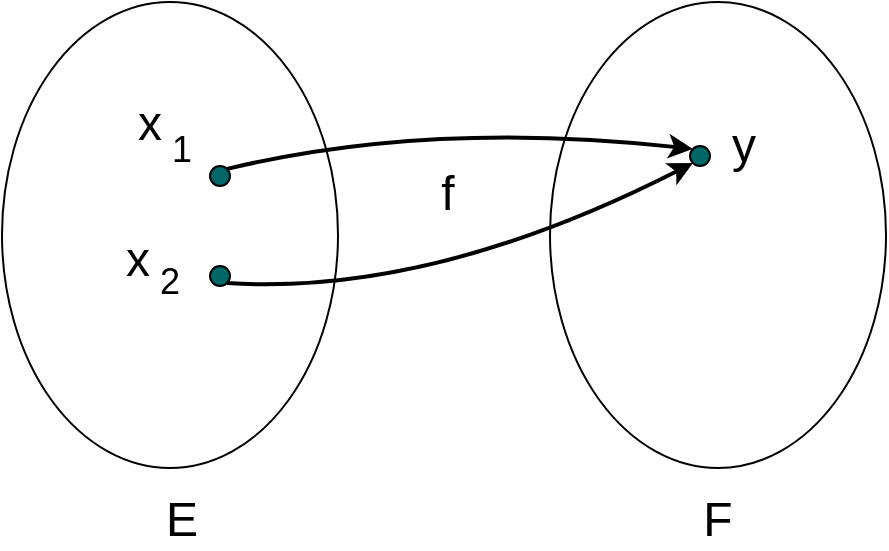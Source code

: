 <mxfile version="12.6.6" type="device"><diagram id="S3p-vsXwO8wXjZmI9oQu" name="Page-1"><mxGraphModel dx="980" dy="483" grid="0" gridSize="10" guides="1" tooltips="1" connect="1" arrows="1" fold="1" page="1" pageScale="1" pageWidth="850" pageHeight="1100" math="0" shadow="0"><root><mxCell id="0"/><mxCell id="1" parent="0"/><mxCell id="2H4f-d09ME9Wrw7Y75de-15" value="" style="ellipse;whiteSpace=wrap;html=1;fillColor=none;fontSize=24;" parent="1" vertex="1"><mxGeometry x="320" y="48" width="168" height="233" as="geometry"/></mxCell><mxCell id="2H4f-d09ME9Wrw7Y75de-1" value="" style="curved=1;endArrow=classic;html=1;fontSize=24;strokeWidth=2;exitX=1;exitY=0;exitDx=0;exitDy=0;entryX=0;entryY=0;entryDx=0;entryDy=0;" parent="1" source="2H4f-d09ME9Wrw7Y75de-5" target="2H4f-d09ME9Wrw7Y75de-3" edge="1"><mxGeometry width="50" height="50" relative="1" as="geometry"><mxPoint x="160" y="130" as="sourcePoint"/><mxPoint x="380" y="120" as="targetPoint"/><Array as="points"><mxPoint x="260" y="107"/></Array></mxGeometry></mxCell><mxCell id="2H4f-d09ME9Wrw7Y75de-2" value="" style="curved=1;endArrow=classic;html=1;fontSize=24;strokeWidth=2;exitX=1;exitY=1;exitDx=0;exitDy=0;entryX=0;entryY=1;entryDx=0;entryDy=0;" parent="1" source="2H4f-d09ME9Wrw7Y75de-4" target="2H4f-d09ME9Wrw7Y75de-3" edge="1"><mxGeometry width="50" height="50" relative="1" as="geometry"><mxPoint x="170" y="190" as="sourcePoint"/><mxPoint x="380" y="130" as="targetPoint"/><Array as="points"><mxPoint x="261" y="195"/></Array></mxGeometry></mxCell><mxCell id="2H4f-d09ME9Wrw7Y75de-3" value="" style="ellipse;whiteSpace=wrap;html=1;aspect=fixed;fontSize=24;fillColor=#006666;" parent="1" vertex="1"><mxGeometry x="390" y="120" width="10" height="10" as="geometry"/></mxCell><mxCell id="2H4f-d09ME9Wrw7Y75de-4" value="" style="ellipse;whiteSpace=wrap;html=1;aspect=fixed;fontSize=24;fillColor=#006666;" parent="1" vertex="1"><mxGeometry x="150" y="180" width="10" height="10" as="geometry"/></mxCell><mxCell id="2H4f-d09ME9Wrw7Y75de-5" value="" style="ellipse;whiteSpace=wrap;html=1;aspect=fixed;fontSize=24;fillColor=#006666;" parent="1" vertex="1"><mxGeometry x="150" y="130" width="10" height="10" as="geometry"/></mxCell><mxCell id="2H4f-d09ME9Wrw7Y75de-7" value="x" style="text;html=1;strokeColor=none;fillColor=none;align=center;verticalAlign=middle;whiteSpace=wrap;rounded=0;fontSize=24;" parent="1" vertex="1"><mxGeometry x="100" y="99" width="40" height="20" as="geometry"/></mxCell><mxCell id="2H4f-d09ME9Wrw7Y75de-8" value="&lt;font style=&quot;font-size: 18px&quot;&gt;1&lt;/font&gt;" style="text;html=1;strokeColor=none;fillColor=none;align=center;verticalAlign=middle;whiteSpace=wrap;rounded=0;fontSize=24;" parent="1" vertex="1"><mxGeometry x="116" y="110" width="40" height="20" as="geometry"/></mxCell><mxCell id="2H4f-d09ME9Wrw7Y75de-10" value="x" style="text;html=1;strokeColor=none;fillColor=none;align=center;verticalAlign=middle;whiteSpace=wrap;rounded=0;fontSize=24;" parent="1" vertex="1"><mxGeometry x="94" y="165" width="40" height="24" as="geometry"/></mxCell><mxCell id="2H4f-d09ME9Wrw7Y75de-11" value="&lt;font style=&quot;font-size: 18px&quot;&gt;2&lt;/font&gt;" style="text;html=1;strokeColor=none;fillColor=none;align=center;verticalAlign=middle;whiteSpace=wrap;rounded=0;fontSize=24;" parent="1" vertex="1"><mxGeometry x="110" y="176" width="40" height="20" as="geometry"/></mxCell><mxCell id="2H4f-d09ME9Wrw7Y75de-12" value="y" style="text;html=1;strokeColor=none;fillColor=none;align=center;verticalAlign=middle;whiteSpace=wrap;rounded=0;fontSize=24;" parent="1" vertex="1"><mxGeometry x="397" y="110" width="40" height="20" as="geometry"/></mxCell><mxCell id="2H4f-d09ME9Wrw7Y75de-14" value="" style="ellipse;whiteSpace=wrap;html=1;fillColor=none;fontSize=24;" parent="1" vertex="1"><mxGeometry x="46" y="48" width="168" height="233" as="geometry"/></mxCell><mxCell id="2H4f-d09ME9Wrw7Y75de-16" value="E" style="text;html=1;strokeColor=none;fillColor=none;align=center;verticalAlign=middle;whiteSpace=wrap;rounded=0;fontSize=24;" parent="1" vertex="1"><mxGeometry x="116" y="297" width="40" height="20" as="geometry"/></mxCell><mxCell id="2H4f-d09ME9Wrw7Y75de-17" value="F" style="text;html=1;strokeColor=none;fillColor=none;align=center;verticalAlign=middle;whiteSpace=wrap;rounded=0;fontSize=24;" parent="1" vertex="1"><mxGeometry x="384" y="297" width="40" height="20" as="geometry"/></mxCell><mxCell id="OrXZhVF1mT3LBxlIbjNN-4" value="f" style="text;html=1;strokeColor=none;fillColor=none;align=center;verticalAlign=middle;whiteSpace=wrap;rounded=0;fontSize=24;" vertex="1" parent="1"><mxGeometry x="249" y="134" width="40" height="20" as="geometry"/></mxCell></root></mxGraphModel></diagram></mxfile>
